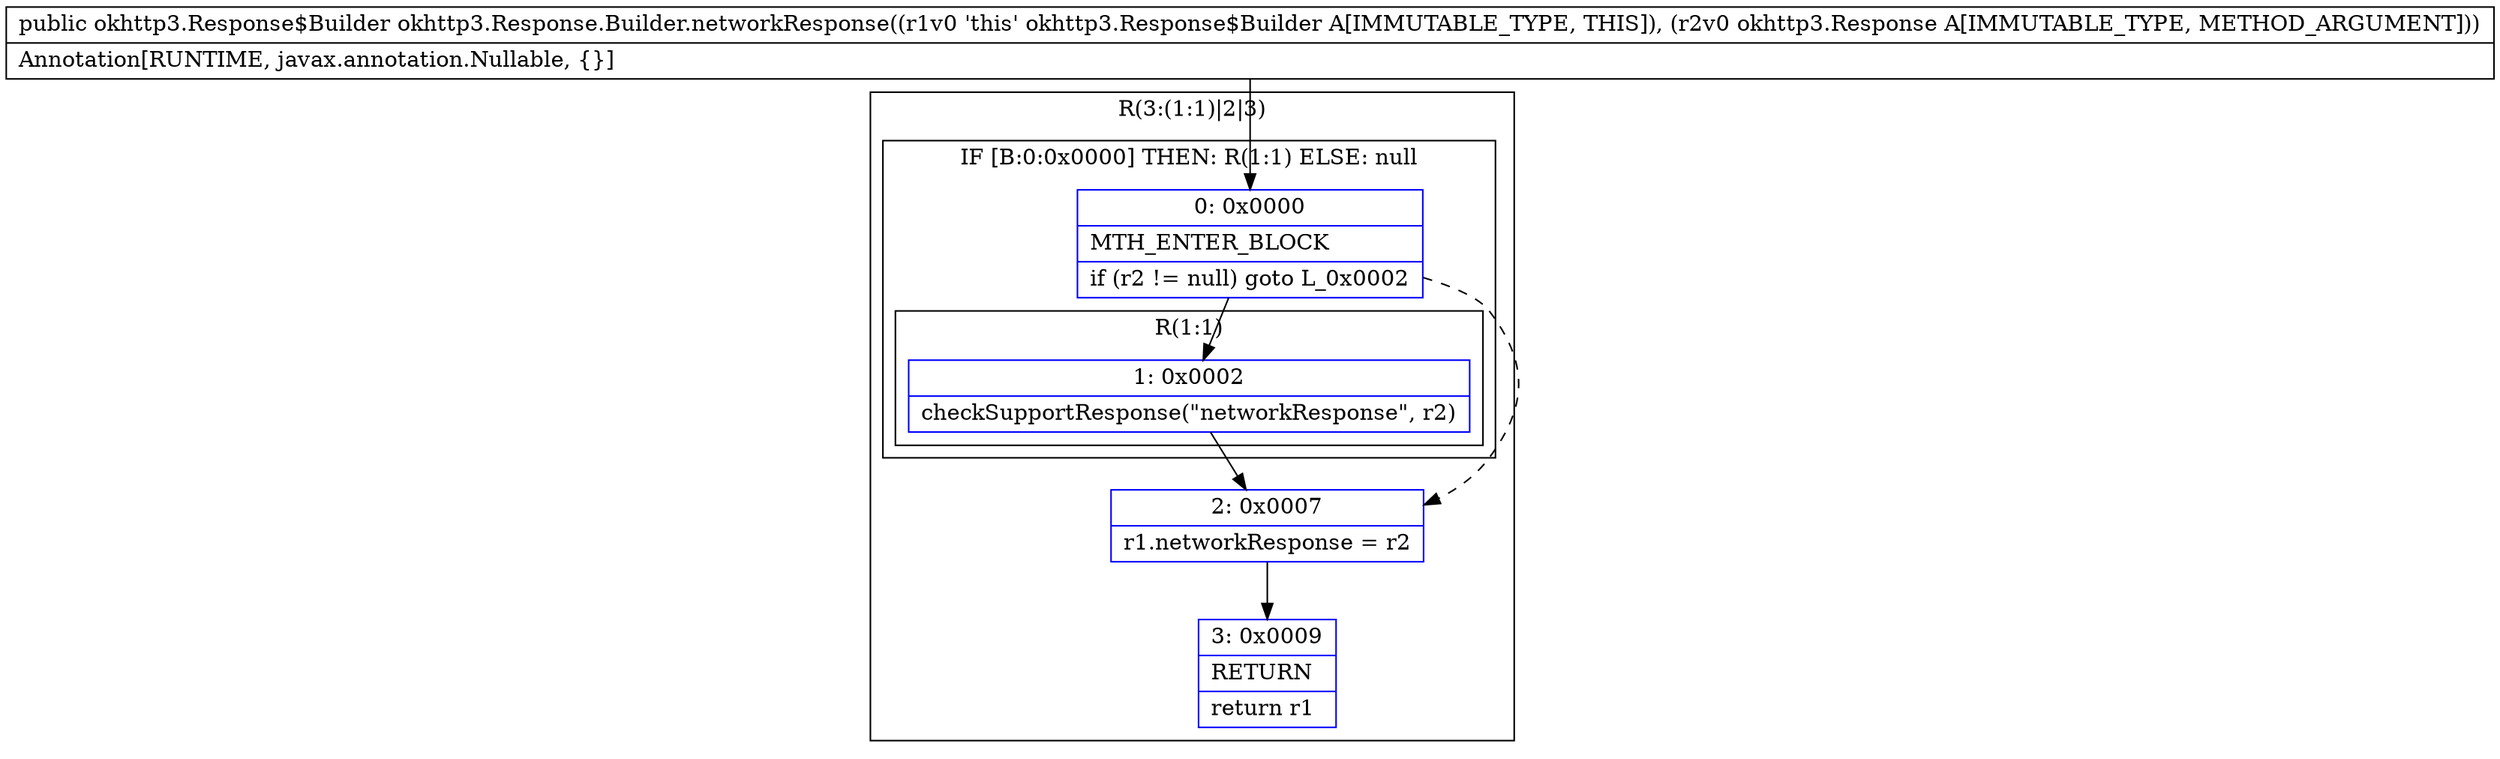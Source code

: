digraph "CFG forokhttp3.Response.Builder.networkResponse(Lokhttp3\/Response;)Lokhttp3\/Response$Builder;" {
subgraph cluster_Region_1914304550 {
label = "R(3:(1:1)|2|3)";
node [shape=record,color=blue];
subgraph cluster_IfRegion_469631211 {
label = "IF [B:0:0x0000] THEN: R(1:1) ELSE: null";
node [shape=record,color=blue];
Node_0 [shape=record,label="{0\:\ 0x0000|MTH_ENTER_BLOCK\l|if (r2 != null) goto L_0x0002\l}"];
subgraph cluster_Region_348556536 {
label = "R(1:1)";
node [shape=record,color=blue];
Node_1 [shape=record,label="{1\:\ 0x0002|checkSupportResponse(\"networkResponse\", r2)\l}"];
}
}
Node_2 [shape=record,label="{2\:\ 0x0007|r1.networkResponse = r2\l}"];
Node_3 [shape=record,label="{3\:\ 0x0009|RETURN\l|return r1\l}"];
}
MethodNode[shape=record,label="{public okhttp3.Response$Builder okhttp3.Response.Builder.networkResponse((r1v0 'this' okhttp3.Response$Builder A[IMMUTABLE_TYPE, THIS]), (r2v0 okhttp3.Response A[IMMUTABLE_TYPE, METHOD_ARGUMENT]))  | Annotation[RUNTIME, javax.annotation.Nullable, \{\}]\l}"];
MethodNode -> Node_0;
Node_0 -> Node_1;
Node_0 -> Node_2[style=dashed];
Node_1 -> Node_2;
Node_2 -> Node_3;
}

